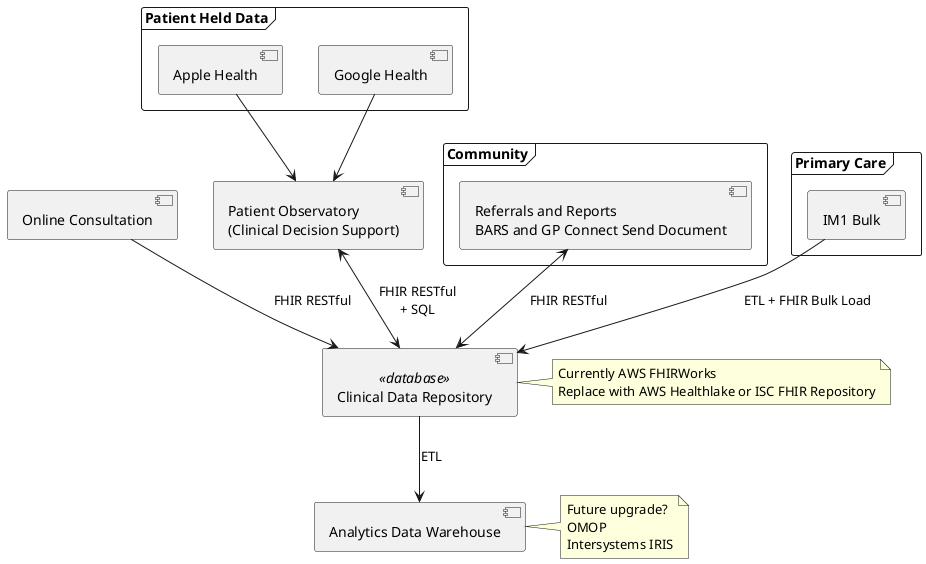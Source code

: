 
  @startuml

    component "Online Consultation" as triage

    frame "Patient Held Data" as phr {
      component "Apple Health" as Apple
      component "Google Health" as Google
    }

    frame "Community" as community {
    component "Referrals and Reports\nBARS and GP Connect Send Document" as bars
    }

    frame "Primary Care" as pc {
      component "IM1 Bulk" as im1
    }
    component "Patient Observatory\n(Clinical Decision Support)" as obs

    component "Clinical Data Repository" as CDR <<database>>

    component "Analytics Data Warehouse" as omop

    triage --> CDR  : FHIR RESTful
    Apple --> obs
    Google --> obs

    obs <--> CDR : FHIR RESTful\n+ SQL

    bars <--> CDR: FHIR RESTful

    im1 --> CDR : ETL + FHIR Bulk Load

    CDR --> omop : ETL

    note as OMOP
      Future upgrade?
      OMOP
      Intersystems IRIS
    end note

    note as FHIR
      Currently AWS FHIRWorks
      Replace with AWS Healthlake or ISC FHIR Repository
    end note

    OMOP .l. omop
    FHIR .l. CDR

  @enduml

